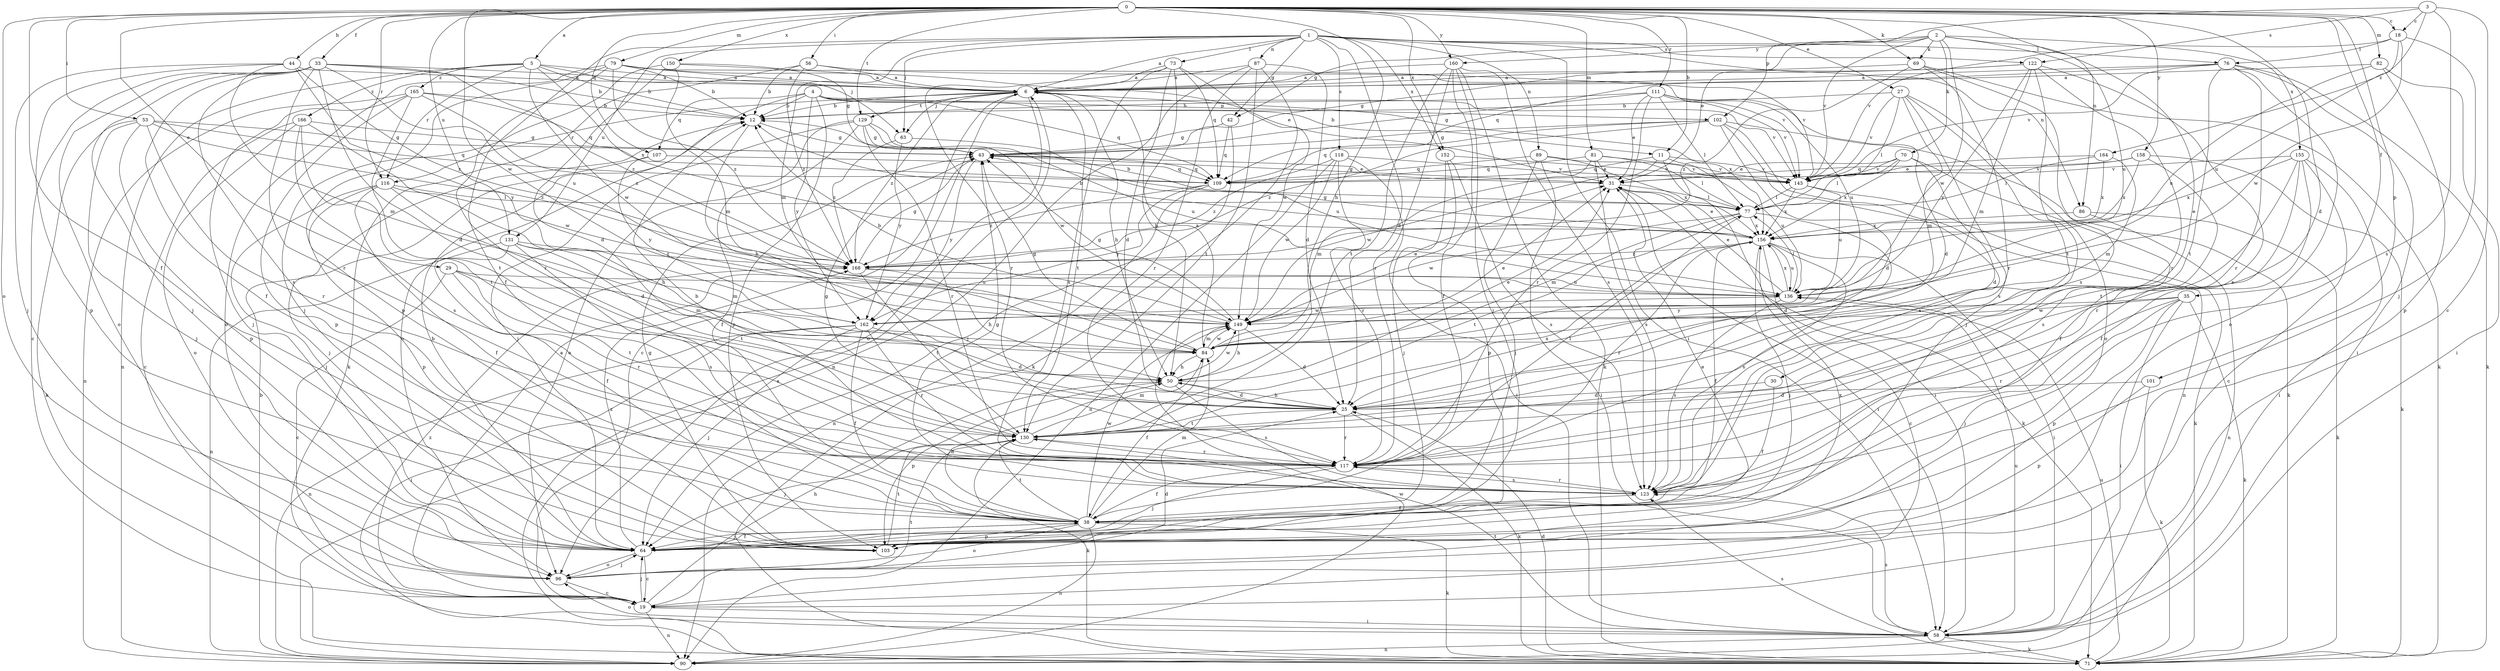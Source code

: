 strict digraph  {
0;
1;
2;
3;
4;
5;
6;
11;
12;
18;
19;
25;
27;
29;
30;
31;
33;
35;
38;
42;
43;
44;
50;
53;
56;
58;
63;
64;
69;
70;
71;
73;
76;
77;
79;
81;
82;
84;
86;
87;
89;
90;
96;
101;
102;
103;
107;
109;
111;
116;
117;
118;
122;
123;
129;
130;
131;
136;
143;
149;
150;
152;
155;
156;
158;
160;
162;
164;
165;
166;
168;
0 -> 5  [label=a];
0 -> 11  [label=b];
0 -> 18  [label=c];
0 -> 25  [label=d];
0 -> 27  [label=e];
0 -> 29  [label=e];
0 -> 33  [label=f];
0 -> 35  [label=f];
0 -> 38  [label=f];
0 -> 44  [label=h];
0 -> 50  [label=h];
0 -> 53  [label=i];
0 -> 56  [label=i];
0 -> 69  [label=k];
0 -> 79  [label=m];
0 -> 81  [label=m];
0 -> 82  [label=m];
0 -> 86  [label=n];
0 -> 96  [label=o];
0 -> 101  [label=p];
0 -> 107  [label=q];
0 -> 111  [label=r];
0 -> 116  [label=r];
0 -> 129  [label=t];
0 -> 131  [label=u];
0 -> 149  [label=w];
0 -> 150  [label=x];
0 -> 152  [label=x];
0 -> 158  [label=y];
0 -> 160  [label=y];
1 -> 6  [label=a];
1 -> 25  [label=d];
1 -> 38  [label=f];
1 -> 42  [label=g];
1 -> 58  [label=i];
1 -> 63  [label=j];
1 -> 73  [label=l];
1 -> 76  [label=l];
1 -> 84  [label=m];
1 -> 86  [label=n];
1 -> 87  [label=n];
1 -> 89  [label=n];
1 -> 118  [label=s];
1 -> 122  [label=s];
1 -> 131  [label=u];
1 -> 152  [label=x];
2 -> 30  [label=e];
2 -> 31  [label=e];
2 -> 42  [label=g];
2 -> 69  [label=k];
2 -> 70  [label=k];
2 -> 136  [label=u];
2 -> 143  [label=v];
2 -> 149  [label=w];
2 -> 155  [label=x];
2 -> 160  [label=y];
3 -> 18  [label=c];
3 -> 19  [label=c];
3 -> 102  [label=p];
3 -> 122  [label=s];
3 -> 123  [label=s];
3 -> 164  [label=z];
4 -> 11  [label=b];
4 -> 12  [label=b];
4 -> 96  [label=o];
4 -> 102  [label=p];
4 -> 103  [label=p];
4 -> 107  [label=q];
4 -> 109  [label=q];
4 -> 143  [label=v];
4 -> 162  [label=y];
5 -> 6  [label=a];
5 -> 12  [label=b];
5 -> 63  [label=j];
5 -> 90  [label=n];
5 -> 116  [label=r];
5 -> 149  [label=w];
5 -> 156  [label=x];
5 -> 165  [label=z];
5 -> 166  [label=z];
6 -> 12  [label=b];
6 -> 19  [label=c];
6 -> 50  [label=h];
6 -> 63  [label=j];
6 -> 96  [label=o];
6 -> 116  [label=r];
6 -> 129  [label=t];
6 -> 130  [label=t];
6 -> 156  [label=x];
6 -> 168  [label=z];
11 -> 58  [label=i];
11 -> 109  [label=q];
11 -> 136  [label=u];
11 -> 143  [label=v];
11 -> 149  [label=w];
12 -> 43  [label=g];
12 -> 50  [label=h];
18 -> 64  [label=j];
18 -> 76  [label=l];
18 -> 136  [label=u];
18 -> 143  [label=v];
18 -> 149  [label=w];
19 -> 6  [label=a];
19 -> 50  [label=h];
19 -> 58  [label=i];
19 -> 64  [label=j];
19 -> 90  [label=n];
19 -> 130  [label=t];
19 -> 168  [label=z];
25 -> 50  [label=h];
25 -> 71  [label=k];
25 -> 117  [label=r];
25 -> 130  [label=t];
27 -> 12  [label=b];
27 -> 64  [label=j];
27 -> 77  [label=l];
27 -> 84  [label=m];
27 -> 96  [label=o];
27 -> 123  [label=s];
27 -> 143  [label=v];
29 -> 19  [label=c];
29 -> 84  [label=m];
29 -> 117  [label=r];
29 -> 130  [label=t];
29 -> 136  [label=u];
30 -> 25  [label=d];
30 -> 38  [label=f];
31 -> 43  [label=g];
31 -> 58  [label=i];
31 -> 71  [label=k];
31 -> 77  [label=l];
33 -> 6  [label=a];
33 -> 12  [label=b];
33 -> 19  [label=c];
33 -> 25  [label=d];
33 -> 38  [label=f];
33 -> 64  [label=j];
33 -> 96  [label=o];
33 -> 117  [label=r];
33 -> 123  [label=s];
33 -> 136  [label=u];
33 -> 168  [label=z];
35 -> 58  [label=i];
35 -> 64  [label=j];
35 -> 71  [label=k];
35 -> 103  [label=p];
35 -> 117  [label=r];
35 -> 149  [label=w];
35 -> 162  [label=y];
38 -> 50  [label=h];
38 -> 64  [label=j];
38 -> 71  [label=k];
38 -> 84  [label=m];
38 -> 90  [label=n];
38 -> 96  [label=o];
38 -> 103  [label=p];
38 -> 130  [label=t];
38 -> 149  [label=w];
42 -> 43  [label=g];
42 -> 64  [label=j];
42 -> 109  [label=q];
43 -> 31  [label=e];
43 -> 109  [label=q];
43 -> 162  [label=y];
44 -> 6  [label=a];
44 -> 64  [label=j];
44 -> 84  [label=m];
44 -> 103  [label=p];
44 -> 162  [label=y];
44 -> 168  [label=z];
50 -> 25  [label=d];
50 -> 31  [label=e];
50 -> 103  [label=p];
50 -> 123  [label=s];
50 -> 149  [label=w];
53 -> 43  [label=g];
53 -> 64  [label=j];
53 -> 71  [label=k];
53 -> 103  [label=p];
53 -> 109  [label=q];
53 -> 117  [label=r];
53 -> 168  [label=z];
56 -> 6  [label=a];
56 -> 12  [label=b];
56 -> 71  [label=k];
56 -> 143  [label=v];
56 -> 168  [label=z];
58 -> 71  [label=k];
58 -> 90  [label=n];
58 -> 96  [label=o];
58 -> 123  [label=s];
58 -> 130  [label=t];
58 -> 136  [label=u];
63 -> 136  [label=u];
63 -> 162  [label=y];
63 -> 168  [label=z];
64 -> 12  [label=b];
64 -> 19  [label=c];
64 -> 31  [label=e];
64 -> 38  [label=f];
64 -> 96  [label=o];
64 -> 168  [label=z];
69 -> 6  [label=a];
69 -> 71  [label=k];
69 -> 117  [label=r];
69 -> 123  [label=s];
69 -> 168  [label=z];
70 -> 25  [label=d];
70 -> 31  [label=e];
70 -> 38  [label=f];
70 -> 77  [label=l];
70 -> 143  [label=v];
70 -> 156  [label=x];
71 -> 6  [label=a];
71 -> 25  [label=d];
71 -> 123  [label=s];
71 -> 136  [label=u];
73 -> 6  [label=a];
73 -> 25  [label=d];
73 -> 50  [label=h];
73 -> 109  [label=q];
73 -> 117  [label=r];
73 -> 123  [label=s];
73 -> 149  [label=w];
76 -> 6  [label=a];
76 -> 58  [label=i];
76 -> 71  [label=k];
76 -> 96  [label=o];
76 -> 109  [label=q];
76 -> 117  [label=r];
76 -> 130  [label=t];
76 -> 143  [label=v];
77 -> 12  [label=b];
77 -> 25  [label=d];
77 -> 84  [label=m];
77 -> 130  [label=t];
77 -> 149  [label=w];
77 -> 156  [label=x];
79 -> 6  [label=a];
79 -> 12  [label=b];
79 -> 31  [label=e];
79 -> 96  [label=o];
79 -> 103  [label=p];
79 -> 117  [label=r];
79 -> 143  [label=v];
79 -> 168  [label=z];
81 -> 31  [label=e];
81 -> 77  [label=l];
81 -> 84  [label=m];
81 -> 109  [label=q];
81 -> 123  [label=s];
81 -> 143  [label=v];
82 -> 6  [label=a];
82 -> 58  [label=i];
82 -> 103  [label=p];
82 -> 136  [label=u];
84 -> 6  [label=a];
84 -> 31  [label=e];
84 -> 38  [label=f];
84 -> 43  [label=g];
84 -> 50  [label=h];
84 -> 149  [label=w];
86 -> 71  [label=k];
86 -> 90  [label=n];
86 -> 156  [label=x];
87 -> 6  [label=a];
87 -> 25  [label=d];
87 -> 71  [label=k];
87 -> 90  [label=n];
87 -> 117  [label=r];
87 -> 130  [label=t];
89 -> 58  [label=i];
89 -> 64  [label=j];
89 -> 109  [label=q];
89 -> 143  [label=v];
89 -> 156  [label=x];
90 -> 12  [label=b];
90 -> 149  [label=w];
96 -> 19  [label=c];
96 -> 25  [label=d];
96 -> 64  [label=j];
101 -> 25  [label=d];
101 -> 71  [label=k];
101 -> 103  [label=p];
102 -> 25  [label=d];
102 -> 43  [label=g];
102 -> 71  [label=k];
102 -> 90  [label=n];
102 -> 109  [label=q];
102 -> 123  [label=s];
102 -> 168  [label=z];
103 -> 43  [label=g];
103 -> 130  [label=t];
103 -> 156  [label=x];
107 -> 64  [label=j];
107 -> 109  [label=q];
107 -> 162  [label=y];
109 -> 90  [label=n];
109 -> 162  [label=y];
109 -> 168  [label=z];
111 -> 12  [label=b];
111 -> 25  [label=d];
111 -> 31  [label=e];
111 -> 43  [label=g];
111 -> 77  [label=l];
111 -> 117  [label=r];
111 -> 136  [label=u];
111 -> 143  [label=v];
116 -> 25  [label=d];
116 -> 38  [label=f];
116 -> 50  [label=h];
116 -> 64  [label=j];
116 -> 77  [label=l];
116 -> 103  [label=p];
117 -> 12  [label=b];
117 -> 38  [label=f];
117 -> 64  [label=j];
117 -> 77  [label=l];
117 -> 123  [label=s];
118 -> 58  [label=i];
118 -> 90  [label=n];
118 -> 117  [label=r];
118 -> 143  [label=v];
118 -> 149  [label=w];
118 -> 168  [label=z];
122 -> 6  [label=a];
122 -> 43  [label=g];
122 -> 84  [label=m];
122 -> 117  [label=r];
122 -> 123  [label=s];
122 -> 130  [label=t];
122 -> 162  [label=y];
123 -> 38  [label=f];
123 -> 43  [label=g];
123 -> 117  [label=r];
129 -> 38  [label=f];
129 -> 43  [label=g];
129 -> 64  [label=j];
129 -> 96  [label=o];
129 -> 117  [label=r];
129 -> 136  [label=u];
129 -> 149  [label=w];
130 -> 43  [label=g];
130 -> 64  [label=j];
130 -> 71  [label=k];
130 -> 84  [label=m];
130 -> 117  [label=r];
130 -> 156  [label=x];
131 -> 38  [label=f];
131 -> 84  [label=m];
131 -> 90  [label=n];
131 -> 123  [label=s];
131 -> 130  [label=t];
131 -> 168  [label=z];
136 -> 31  [label=e];
136 -> 77  [label=l];
136 -> 123  [label=s];
136 -> 149  [label=w];
136 -> 156  [label=x];
143 -> 71  [label=k];
143 -> 77  [label=l];
143 -> 136  [label=u];
143 -> 156  [label=x];
149 -> 12  [label=b];
149 -> 25  [label=d];
149 -> 31  [label=e];
149 -> 43  [label=g];
149 -> 50  [label=h];
149 -> 84  [label=m];
150 -> 6  [label=a];
150 -> 25  [label=d];
150 -> 43  [label=g];
150 -> 64  [label=j];
150 -> 84  [label=m];
152 -> 64  [label=j];
152 -> 103  [label=p];
152 -> 123  [label=s];
152 -> 143  [label=v];
155 -> 19  [label=c];
155 -> 38  [label=f];
155 -> 58  [label=i];
155 -> 117  [label=r];
155 -> 130  [label=t];
155 -> 143  [label=v];
155 -> 156  [label=x];
156 -> 12  [label=b];
156 -> 19  [label=c];
156 -> 31  [label=e];
156 -> 38  [label=f];
156 -> 43  [label=g];
156 -> 58  [label=i];
156 -> 64  [label=j];
156 -> 117  [label=r];
156 -> 123  [label=s];
156 -> 136  [label=u];
156 -> 168  [label=z];
158 -> 71  [label=k];
158 -> 109  [label=q];
158 -> 123  [label=s];
158 -> 143  [label=v];
158 -> 156  [label=x];
160 -> 6  [label=a];
160 -> 38  [label=f];
160 -> 64  [label=j];
160 -> 71  [label=k];
160 -> 117  [label=r];
160 -> 123  [label=s];
160 -> 130  [label=t];
162 -> 25  [label=d];
162 -> 38  [label=f];
162 -> 58  [label=i];
162 -> 64  [label=j];
162 -> 90  [label=n];
162 -> 117  [label=r];
164 -> 31  [label=e];
164 -> 77  [label=l];
164 -> 84  [label=m];
164 -> 156  [label=x];
165 -> 12  [label=b];
165 -> 64  [label=j];
165 -> 90  [label=n];
165 -> 103  [label=p];
165 -> 109  [label=q];
165 -> 130  [label=t];
165 -> 168  [label=z];
166 -> 19  [label=c];
166 -> 43  [label=g];
166 -> 96  [label=o];
166 -> 123  [label=s];
166 -> 130  [label=t];
166 -> 149  [label=w];
168 -> 43  [label=g];
168 -> 50  [label=h];
168 -> 130  [label=t];
168 -> 136  [label=u];
}
